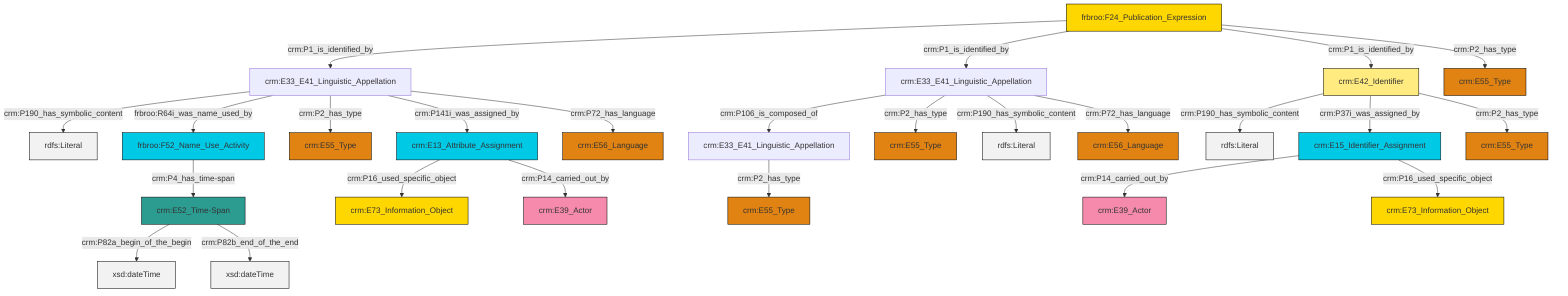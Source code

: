 graph TD
classDef Literal fill:#f2f2f2,stroke:#000000;
classDef CRM_Entity fill:#FFFFFF,stroke:#000000;
classDef Temporal_Entity fill:#00C9E6, stroke:#000000;
classDef Type fill:#E18312, stroke:#000000;
classDef Time-Span fill:#2C9C91, stroke:#000000;
classDef Appellation fill:#FFEB7F, stroke:#000000;
classDef Place fill:#008836, stroke:#000000;
classDef Persistent_Item fill:#B266B2, stroke:#000000;
classDef Conceptual_Object fill:#FFD700, stroke:#000000;
classDef Physical_Thing fill:#D2B48C, stroke:#000000;
classDef Actor fill:#f58aad, stroke:#000000;
classDef PC_Classes fill:#4ce600, stroke:#000000;
classDef Multi fill:#cccccc,stroke:#000000;

4["crm:E33_E41_Linguistic_Appellation"]:::Default -->|crm:P106_is_composed_of| 5["crm:E33_E41_Linguistic_Appellation"]:::Default
6["crm:E13_Attribute_Assignment"]:::Temporal_Entity -->|crm:P16_used_specific_object| 7["crm:E73_Information_Object"]:::Conceptual_Object
11["frbroo:F24_Publication_Expression"]:::Conceptual_Object -->|crm:P1_is_identified_by| 8["crm:E33_E41_Linguistic_Appellation"]:::Default
8["crm:E33_E41_Linguistic_Appellation"]:::Default -->|crm:P190_has_symbolic_content| 12[rdfs:Literal]:::Literal
13["crm:E52_Time-Span"]:::Time-Span -->|crm:P82a_begin_of_the_begin| 14[xsd:dateTime]:::Literal
4["crm:E33_E41_Linguistic_Appellation"]:::Default -->|crm:P2_has_type| 15["crm:E55_Type"]:::Type
4["crm:E33_E41_Linguistic_Appellation"]:::Default -->|crm:P190_has_symbolic_content| 21[rdfs:Literal]:::Literal
8["crm:E33_E41_Linguistic_Appellation"]:::Default -->|frbroo:R64i_was_name_used_by| 26["frbroo:F52_Name_Use_Activity"]:::Temporal_Entity
4["crm:E33_E41_Linguistic_Appellation"]:::Default -->|crm:P72_has_language| 2["crm:E56_Language"]:::Type
8["crm:E33_E41_Linguistic_Appellation"]:::Default -->|crm:P2_has_type| 22["crm:E55_Type"]:::Type
29["crm:E15_Identifier_Assignment"]:::Temporal_Entity -->|crm:P14_carried_out_by| 30["crm:E39_Actor"]:::Actor
11["frbroo:F24_Publication_Expression"]:::Conceptual_Object -->|crm:P1_is_identified_by| 4["crm:E33_E41_Linguistic_Appellation"]:::Default
11["frbroo:F24_Publication_Expression"]:::Conceptual_Object -->|crm:P1_is_identified_by| 16["crm:E42_Identifier"]:::Appellation
5["crm:E33_E41_Linguistic_Appellation"]:::Default -->|crm:P2_has_type| 33["crm:E55_Type"]:::Type
26["frbroo:F52_Name_Use_Activity"]:::Temporal_Entity -->|crm:P4_has_time-span| 13["crm:E52_Time-Span"]:::Time-Span
8["crm:E33_E41_Linguistic_Appellation"]:::Default -->|crm:P141i_was_assigned_by| 6["crm:E13_Attribute_Assignment"]:::Temporal_Entity
6["crm:E13_Attribute_Assignment"]:::Temporal_Entity -->|crm:P14_carried_out_by| 37["crm:E39_Actor"]:::Actor
8["crm:E33_E41_Linguistic_Appellation"]:::Default -->|crm:P72_has_language| 39["crm:E56_Language"]:::Type
11["frbroo:F24_Publication_Expression"]:::Conceptual_Object -->|crm:P2_has_type| 27["crm:E55_Type"]:::Type
16["crm:E42_Identifier"]:::Appellation -->|crm:P190_has_symbolic_content| 41[rdfs:Literal]:::Literal
16["crm:E42_Identifier"]:::Appellation -->|crm:P37i_was_assigned_by| 29["crm:E15_Identifier_Assignment"]:::Temporal_Entity
13["crm:E52_Time-Span"]:::Time-Span -->|crm:P82b_end_of_the_end| 45[xsd:dateTime]:::Literal
16["crm:E42_Identifier"]:::Appellation -->|crm:P2_has_type| 0["crm:E55_Type"]:::Type
29["crm:E15_Identifier_Assignment"]:::Temporal_Entity -->|crm:P16_used_specific_object| 24["crm:E73_Information_Object"]:::Conceptual_Object
